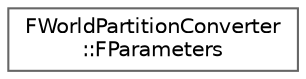 digraph "Graphical Class Hierarchy"
{
 // INTERACTIVE_SVG=YES
 // LATEX_PDF_SIZE
  bgcolor="transparent";
  edge [fontname=Helvetica,fontsize=10,labelfontname=Helvetica,labelfontsize=10];
  node [fontname=Helvetica,fontsize=10,shape=box,height=0.2,width=0.4];
  rankdir="LR";
  Node0 [id="Node000000",label="FWorldPartitionConverter\l::FParameters",height=0.2,width=0.4,color="grey40", fillcolor="white", style="filled",URL="$d7/dc4/structFWorldPartitionConverter_1_1FParameters.html",tooltip=" "];
}
